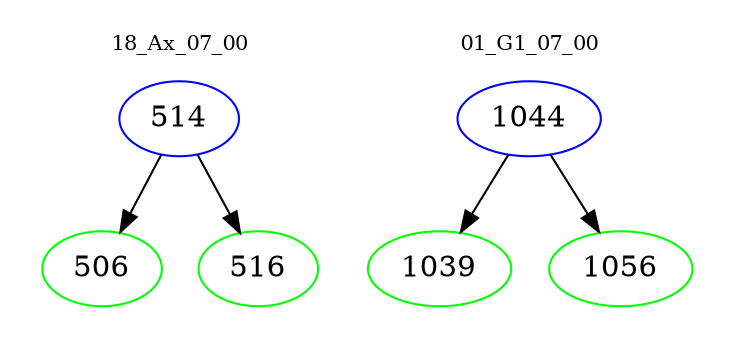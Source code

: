 digraph{
subgraph cluster_0 {
color = white
label = "18_Ax_07_00";
fontsize=10;
T0_514 [label="514", color="blue"]
T0_514 -> T0_506 [color="black"]
T0_506 [label="506", color="green"]
T0_514 -> T0_516 [color="black"]
T0_516 [label="516", color="green"]
}
subgraph cluster_1 {
color = white
label = "01_G1_07_00";
fontsize=10;
T1_1044 [label="1044", color="blue"]
T1_1044 -> T1_1039 [color="black"]
T1_1039 [label="1039", color="green"]
T1_1044 -> T1_1056 [color="black"]
T1_1056 [label="1056", color="green"]
}
}
